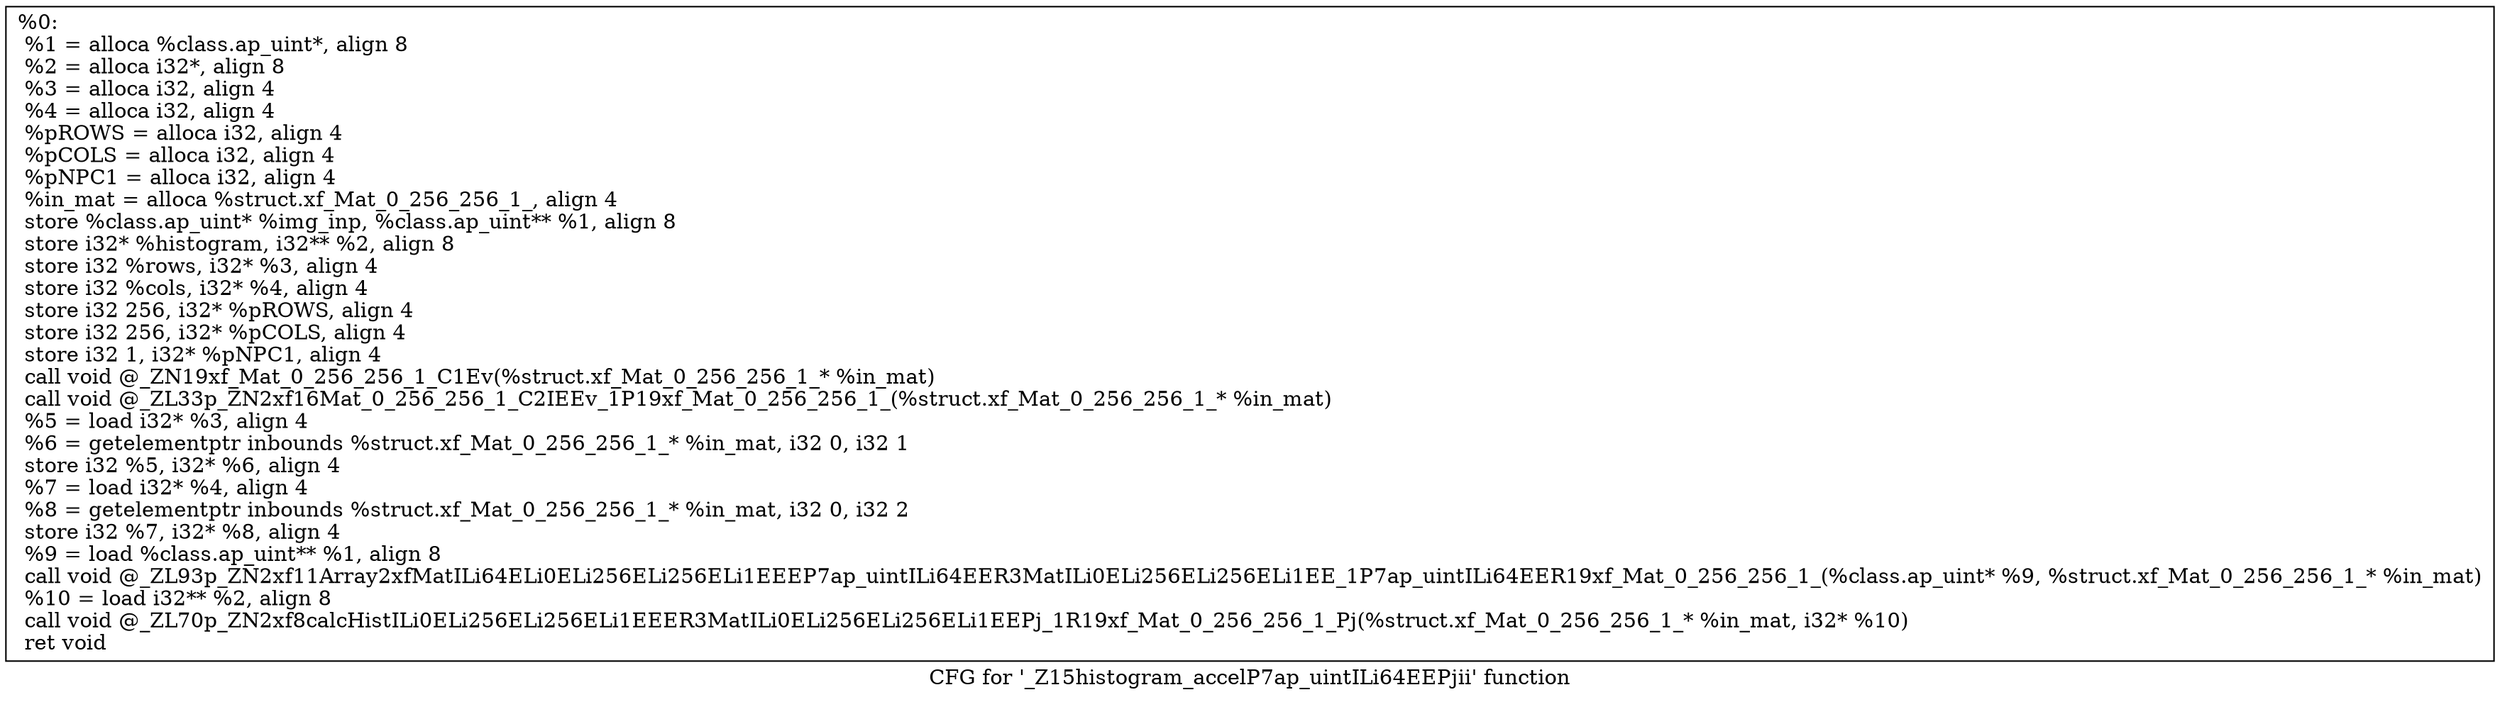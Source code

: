 digraph "CFG for '_Z15histogram_accelP7ap_uintILi64EEPjii' function" {
	label="CFG for '_Z15histogram_accelP7ap_uintILi64EEPjii' function";

	Node0x23da0e0 [shape=record,label="{%0:\l  %1 = alloca %class.ap_uint*, align 8\l  %2 = alloca i32*, align 8\l  %3 = alloca i32, align 4\l  %4 = alloca i32, align 4\l  %pROWS = alloca i32, align 4\l  %pCOLS = alloca i32, align 4\l  %pNPC1 = alloca i32, align 4\l  %in_mat = alloca %struct.xf_Mat_0_256_256_1_, align 4\l  store %class.ap_uint* %img_inp, %class.ap_uint** %1, align 8\l  store i32* %histogram, i32** %2, align 8\l  store i32 %rows, i32* %3, align 4\l  store i32 %cols, i32* %4, align 4\l  store i32 256, i32* %pROWS, align 4\l  store i32 256, i32* %pCOLS, align 4\l  store i32 1, i32* %pNPC1, align 4\l  call void @_ZN19xf_Mat_0_256_256_1_C1Ev(%struct.xf_Mat_0_256_256_1_* %in_mat)\l  call void @_ZL33p_ZN2xf16Mat_0_256_256_1_C2IEEv_1P19xf_Mat_0_256_256_1_(%struct.xf_Mat_0_256_256_1_* %in_mat)\l  %5 = load i32* %3, align 4\l  %6 = getelementptr inbounds %struct.xf_Mat_0_256_256_1_* %in_mat, i32 0, i32 1\l  store i32 %5, i32* %6, align 4\l  %7 = load i32* %4, align 4\l  %8 = getelementptr inbounds %struct.xf_Mat_0_256_256_1_* %in_mat, i32 0, i32 2\l  store i32 %7, i32* %8, align 4\l  %9 = load %class.ap_uint** %1, align 8\l  call void @_ZL93p_ZN2xf11Array2xfMatILi64ELi0ELi256ELi256ELi1EEEP7ap_uintILi64EER3MatILi0ELi256ELi256ELi1EE_1P7ap_uintILi64EER19xf_Mat_0_256_256_1_(%class.ap_uint* %9, %struct.xf_Mat_0_256_256_1_* %in_mat)\l  %10 = load i32** %2, align 8\l  call void @_ZL70p_ZN2xf8calcHistILi0ELi256ELi256ELi1EEER3MatILi0ELi256ELi256ELi1EEPj_1R19xf_Mat_0_256_256_1_Pj(%struct.xf_Mat_0_256_256_1_* %in_mat, i32* %10)\l  ret void\l}"];
}
